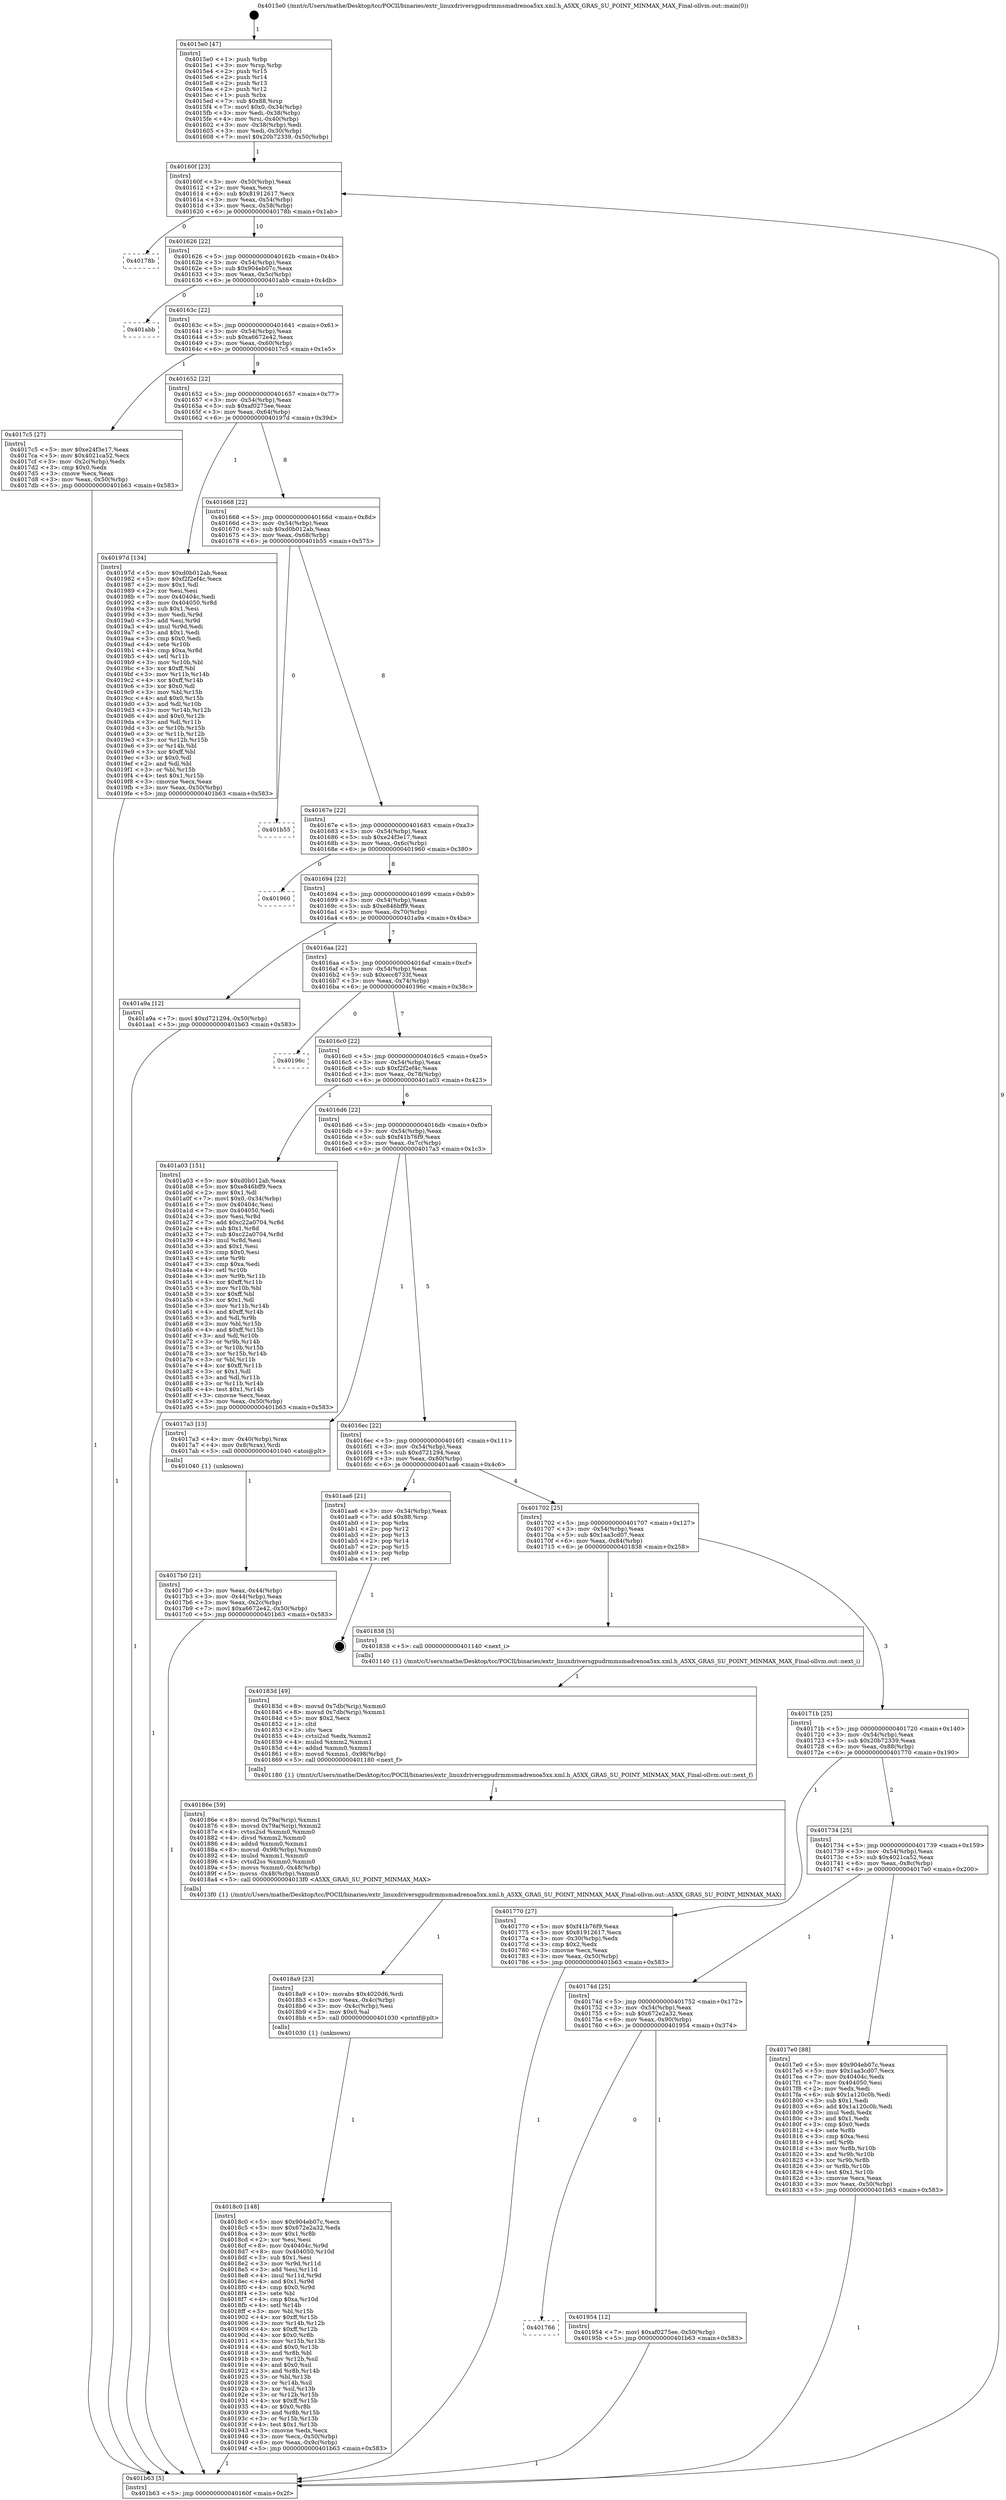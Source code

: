 digraph "0x4015e0" {
  label = "0x4015e0 (/mnt/c/Users/mathe/Desktop/tcc/POCII/binaries/extr_linuxdriversgpudrmmsmadrenoa5xx.xml.h_A5XX_GRAS_SU_POINT_MINMAX_MAX_Final-ollvm.out::main(0))"
  labelloc = "t"
  node[shape=record]

  Entry [label="",width=0.3,height=0.3,shape=circle,fillcolor=black,style=filled]
  "0x40160f" [label="{
     0x40160f [23]\l
     | [instrs]\l
     &nbsp;&nbsp;0x40160f \<+3\>: mov -0x50(%rbp),%eax\l
     &nbsp;&nbsp;0x401612 \<+2\>: mov %eax,%ecx\l
     &nbsp;&nbsp;0x401614 \<+6\>: sub $0x81912617,%ecx\l
     &nbsp;&nbsp;0x40161a \<+3\>: mov %eax,-0x54(%rbp)\l
     &nbsp;&nbsp;0x40161d \<+3\>: mov %ecx,-0x58(%rbp)\l
     &nbsp;&nbsp;0x401620 \<+6\>: je 000000000040178b \<main+0x1ab\>\l
  }"]
  "0x40178b" [label="{
     0x40178b\l
  }", style=dashed]
  "0x401626" [label="{
     0x401626 [22]\l
     | [instrs]\l
     &nbsp;&nbsp;0x401626 \<+5\>: jmp 000000000040162b \<main+0x4b\>\l
     &nbsp;&nbsp;0x40162b \<+3\>: mov -0x54(%rbp),%eax\l
     &nbsp;&nbsp;0x40162e \<+5\>: sub $0x904eb07c,%eax\l
     &nbsp;&nbsp;0x401633 \<+3\>: mov %eax,-0x5c(%rbp)\l
     &nbsp;&nbsp;0x401636 \<+6\>: je 0000000000401abb \<main+0x4db\>\l
  }"]
  Exit [label="",width=0.3,height=0.3,shape=circle,fillcolor=black,style=filled,peripheries=2]
  "0x401abb" [label="{
     0x401abb\l
  }", style=dashed]
  "0x40163c" [label="{
     0x40163c [22]\l
     | [instrs]\l
     &nbsp;&nbsp;0x40163c \<+5\>: jmp 0000000000401641 \<main+0x61\>\l
     &nbsp;&nbsp;0x401641 \<+3\>: mov -0x54(%rbp),%eax\l
     &nbsp;&nbsp;0x401644 \<+5\>: sub $0xa6672e42,%eax\l
     &nbsp;&nbsp;0x401649 \<+3\>: mov %eax,-0x60(%rbp)\l
     &nbsp;&nbsp;0x40164c \<+6\>: je 00000000004017c5 \<main+0x1e5\>\l
  }"]
  "0x401766" [label="{
     0x401766\l
  }", style=dashed]
  "0x4017c5" [label="{
     0x4017c5 [27]\l
     | [instrs]\l
     &nbsp;&nbsp;0x4017c5 \<+5\>: mov $0xe24f3e17,%eax\l
     &nbsp;&nbsp;0x4017ca \<+5\>: mov $0x4021ca52,%ecx\l
     &nbsp;&nbsp;0x4017cf \<+3\>: mov -0x2c(%rbp),%edx\l
     &nbsp;&nbsp;0x4017d2 \<+3\>: cmp $0x0,%edx\l
     &nbsp;&nbsp;0x4017d5 \<+3\>: cmove %ecx,%eax\l
     &nbsp;&nbsp;0x4017d8 \<+3\>: mov %eax,-0x50(%rbp)\l
     &nbsp;&nbsp;0x4017db \<+5\>: jmp 0000000000401b63 \<main+0x583\>\l
  }"]
  "0x401652" [label="{
     0x401652 [22]\l
     | [instrs]\l
     &nbsp;&nbsp;0x401652 \<+5\>: jmp 0000000000401657 \<main+0x77\>\l
     &nbsp;&nbsp;0x401657 \<+3\>: mov -0x54(%rbp),%eax\l
     &nbsp;&nbsp;0x40165a \<+5\>: sub $0xaf0275ee,%eax\l
     &nbsp;&nbsp;0x40165f \<+3\>: mov %eax,-0x64(%rbp)\l
     &nbsp;&nbsp;0x401662 \<+6\>: je 000000000040197d \<main+0x39d\>\l
  }"]
  "0x401954" [label="{
     0x401954 [12]\l
     | [instrs]\l
     &nbsp;&nbsp;0x401954 \<+7\>: movl $0xaf0275ee,-0x50(%rbp)\l
     &nbsp;&nbsp;0x40195b \<+5\>: jmp 0000000000401b63 \<main+0x583\>\l
  }"]
  "0x40197d" [label="{
     0x40197d [134]\l
     | [instrs]\l
     &nbsp;&nbsp;0x40197d \<+5\>: mov $0xd0b012ab,%eax\l
     &nbsp;&nbsp;0x401982 \<+5\>: mov $0xf2f2ef4c,%ecx\l
     &nbsp;&nbsp;0x401987 \<+2\>: mov $0x1,%dl\l
     &nbsp;&nbsp;0x401989 \<+2\>: xor %esi,%esi\l
     &nbsp;&nbsp;0x40198b \<+7\>: mov 0x40404c,%edi\l
     &nbsp;&nbsp;0x401992 \<+8\>: mov 0x404050,%r8d\l
     &nbsp;&nbsp;0x40199a \<+3\>: sub $0x1,%esi\l
     &nbsp;&nbsp;0x40199d \<+3\>: mov %edi,%r9d\l
     &nbsp;&nbsp;0x4019a0 \<+3\>: add %esi,%r9d\l
     &nbsp;&nbsp;0x4019a3 \<+4\>: imul %r9d,%edi\l
     &nbsp;&nbsp;0x4019a7 \<+3\>: and $0x1,%edi\l
     &nbsp;&nbsp;0x4019aa \<+3\>: cmp $0x0,%edi\l
     &nbsp;&nbsp;0x4019ad \<+4\>: sete %r10b\l
     &nbsp;&nbsp;0x4019b1 \<+4\>: cmp $0xa,%r8d\l
     &nbsp;&nbsp;0x4019b5 \<+4\>: setl %r11b\l
     &nbsp;&nbsp;0x4019b9 \<+3\>: mov %r10b,%bl\l
     &nbsp;&nbsp;0x4019bc \<+3\>: xor $0xff,%bl\l
     &nbsp;&nbsp;0x4019bf \<+3\>: mov %r11b,%r14b\l
     &nbsp;&nbsp;0x4019c2 \<+4\>: xor $0xff,%r14b\l
     &nbsp;&nbsp;0x4019c6 \<+3\>: xor $0x0,%dl\l
     &nbsp;&nbsp;0x4019c9 \<+3\>: mov %bl,%r15b\l
     &nbsp;&nbsp;0x4019cc \<+4\>: and $0x0,%r15b\l
     &nbsp;&nbsp;0x4019d0 \<+3\>: and %dl,%r10b\l
     &nbsp;&nbsp;0x4019d3 \<+3\>: mov %r14b,%r12b\l
     &nbsp;&nbsp;0x4019d6 \<+4\>: and $0x0,%r12b\l
     &nbsp;&nbsp;0x4019da \<+3\>: and %dl,%r11b\l
     &nbsp;&nbsp;0x4019dd \<+3\>: or %r10b,%r15b\l
     &nbsp;&nbsp;0x4019e0 \<+3\>: or %r11b,%r12b\l
     &nbsp;&nbsp;0x4019e3 \<+3\>: xor %r12b,%r15b\l
     &nbsp;&nbsp;0x4019e6 \<+3\>: or %r14b,%bl\l
     &nbsp;&nbsp;0x4019e9 \<+3\>: xor $0xff,%bl\l
     &nbsp;&nbsp;0x4019ec \<+3\>: or $0x0,%dl\l
     &nbsp;&nbsp;0x4019ef \<+2\>: and %dl,%bl\l
     &nbsp;&nbsp;0x4019f1 \<+3\>: or %bl,%r15b\l
     &nbsp;&nbsp;0x4019f4 \<+4\>: test $0x1,%r15b\l
     &nbsp;&nbsp;0x4019f8 \<+3\>: cmovne %ecx,%eax\l
     &nbsp;&nbsp;0x4019fb \<+3\>: mov %eax,-0x50(%rbp)\l
     &nbsp;&nbsp;0x4019fe \<+5\>: jmp 0000000000401b63 \<main+0x583\>\l
  }"]
  "0x401668" [label="{
     0x401668 [22]\l
     | [instrs]\l
     &nbsp;&nbsp;0x401668 \<+5\>: jmp 000000000040166d \<main+0x8d\>\l
     &nbsp;&nbsp;0x40166d \<+3\>: mov -0x54(%rbp),%eax\l
     &nbsp;&nbsp;0x401670 \<+5\>: sub $0xd0b012ab,%eax\l
     &nbsp;&nbsp;0x401675 \<+3\>: mov %eax,-0x68(%rbp)\l
     &nbsp;&nbsp;0x401678 \<+6\>: je 0000000000401b55 \<main+0x575\>\l
  }"]
  "0x4018c0" [label="{
     0x4018c0 [148]\l
     | [instrs]\l
     &nbsp;&nbsp;0x4018c0 \<+5\>: mov $0x904eb07c,%ecx\l
     &nbsp;&nbsp;0x4018c5 \<+5\>: mov $0x672e2a32,%edx\l
     &nbsp;&nbsp;0x4018ca \<+3\>: mov $0x1,%r8b\l
     &nbsp;&nbsp;0x4018cd \<+2\>: xor %esi,%esi\l
     &nbsp;&nbsp;0x4018cf \<+8\>: mov 0x40404c,%r9d\l
     &nbsp;&nbsp;0x4018d7 \<+8\>: mov 0x404050,%r10d\l
     &nbsp;&nbsp;0x4018df \<+3\>: sub $0x1,%esi\l
     &nbsp;&nbsp;0x4018e2 \<+3\>: mov %r9d,%r11d\l
     &nbsp;&nbsp;0x4018e5 \<+3\>: add %esi,%r11d\l
     &nbsp;&nbsp;0x4018e8 \<+4\>: imul %r11d,%r9d\l
     &nbsp;&nbsp;0x4018ec \<+4\>: and $0x1,%r9d\l
     &nbsp;&nbsp;0x4018f0 \<+4\>: cmp $0x0,%r9d\l
     &nbsp;&nbsp;0x4018f4 \<+3\>: sete %bl\l
     &nbsp;&nbsp;0x4018f7 \<+4\>: cmp $0xa,%r10d\l
     &nbsp;&nbsp;0x4018fb \<+4\>: setl %r14b\l
     &nbsp;&nbsp;0x4018ff \<+3\>: mov %bl,%r15b\l
     &nbsp;&nbsp;0x401902 \<+4\>: xor $0xff,%r15b\l
     &nbsp;&nbsp;0x401906 \<+3\>: mov %r14b,%r12b\l
     &nbsp;&nbsp;0x401909 \<+4\>: xor $0xff,%r12b\l
     &nbsp;&nbsp;0x40190d \<+4\>: xor $0x0,%r8b\l
     &nbsp;&nbsp;0x401911 \<+3\>: mov %r15b,%r13b\l
     &nbsp;&nbsp;0x401914 \<+4\>: and $0x0,%r13b\l
     &nbsp;&nbsp;0x401918 \<+3\>: and %r8b,%bl\l
     &nbsp;&nbsp;0x40191b \<+3\>: mov %r12b,%sil\l
     &nbsp;&nbsp;0x40191e \<+4\>: and $0x0,%sil\l
     &nbsp;&nbsp;0x401922 \<+3\>: and %r8b,%r14b\l
     &nbsp;&nbsp;0x401925 \<+3\>: or %bl,%r13b\l
     &nbsp;&nbsp;0x401928 \<+3\>: or %r14b,%sil\l
     &nbsp;&nbsp;0x40192b \<+3\>: xor %sil,%r13b\l
     &nbsp;&nbsp;0x40192e \<+3\>: or %r12b,%r15b\l
     &nbsp;&nbsp;0x401931 \<+4\>: xor $0xff,%r15b\l
     &nbsp;&nbsp;0x401935 \<+4\>: or $0x0,%r8b\l
     &nbsp;&nbsp;0x401939 \<+3\>: and %r8b,%r15b\l
     &nbsp;&nbsp;0x40193c \<+3\>: or %r15b,%r13b\l
     &nbsp;&nbsp;0x40193f \<+4\>: test $0x1,%r13b\l
     &nbsp;&nbsp;0x401943 \<+3\>: cmovne %edx,%ecx\l
     &nbsp;&nbsp;0x401946 \<+3\>: mov %ecx,-0x50(%rbp)\l
     &nbsp;&nbsp;0x401949 \<+6\>: mov %eax,-0x9c(%rbp)\l
     &nbsp;&nbsp;0x40194f \<+5\>: jmp 0000000000401b63 \<main+0x583\>\l
  }"]
  "0x401b55" [label="{
     0x401b55\l
  }", style=dashed]
  "0x40167e" [label="{
     0x40167e [22]\l
     | [instrs]\l
     &nbsp;&nbsp;0x40167e \<+5\>: jmp 0000000000401683 \<main+0xa3\>\l
     &nbsp;&nbsp;0x401683 \<+3\>: mov -0x54(%rbp),%eax\l
     &nbsp;&nbsp;0x401686 \<+5\>: sub $0xe24f3e17,%eax\l
     &nbsp;&nbsp;0x40168b \<+3\>: mov %eax,-0x6c(%rbp)\l
     &nbsp;&nbsp;0x40168e \<+6\>: je 0000000000401960 \<main+0x380\>\l
  }"]
  "0x4018a9" [label="{
     0x4018a9 [23]\l
     | [instrs]\l
     &nbsp;&nbsp;0x4018a9 \<+10\>: movabs $0x4020d6,%rdi\l
     &nbsp;&nbsp;0x4018b3 \<+3\>: mov %eax,-0x4c(%rbp)\l
     &nbsp;&nbsp;0x4018b6 \<+3\>: mov -0x4c(%rbp),%esi\l
     &nbsp;&nbsp;0x4018b9 \<+2\>: mov $0x0,%al\l
     &nbsp;&nbsp;0x4018bb \<+5\>: call 0000000000401030 \<printf@plt\>\l
     | [calls]\l
     &nbsp;&nbsp;0x401030 \{1\} (unknown)\l
  }"]
  "0x401960" [label="{
     0x401960\l
  }", style=dashed]
  "0x401694" [label="{
     0x401694 [22]\l
     | [instrs]\l
     &nbsp;&nbsp;0x401694 \<+5\>: jmp 0000000000401699 \<main+0xb9\>\l
     &nbsp;&nbsp;0x401699 \<+3\>: mov -0x54(%rbp),%eax\l
     &nbsp;&nbsp;0x40169c \<+5\>: sub $0xe846bff9,%eax\l
     &nbsp;&nbsp;0x4016a1 \<+3\>: mov %eax,-0x70(%rbp)\l
     &nbsp;&nbsp;0x4016a4 \<+6\>: je 0000000000401a9a \<main+0x4ba\>\l
  }"]
  "0x40186e" [label="{
     0x40186e [59]\l
     | [instrs]\l
     &nbsp;&nbsp;0x40186e \<+8\>: movsd 0x79a(%rip),%xmm1\l
     &nbsp;&nbsp;0x401876 \<+8\>: movsd 0x79a(%rip),%xmm2\l
     &nbsp;&nbsp;0x40187e \<+4\>: cvtss2sd %xmm0,%xmm0\l
     &nbsp;&nbsp;0x401882 \<+4\>: divsd %xmm2,%xmm0\l
     &nbsp;&nbsp;0x401886 \<+4\>: addsd %xmm0,%xmm1\l
     &nbsp;&nbsp;0x40188a \<+8\>: movsd -0x98(%rbp),%xmm0\l
     &nbsp;&nbsp;0x401892 \<+4\>: mulsd %xmm1,%xmm0\l
     &nbsp;&nbsp;0x401896 \<+4\>: cvtsd2ss %xmm0,%xmm0\l
     &nbsp;&nbsp;0x40189a \<+5\>: movss %xmm0,-0x48(%rbp)\l
     &nbsp;&nbsp;0x40189f \<+5\>: movss -0x48(%rbp),%xmm0\l
     &nbsp;&nbsp;0x4018a4 \<+5\>: call 00000000004013f0 \<A5XX_GRAS_SU_POINT_MINMAX_MAX\>\l
     | [calls]\l
     &nbsp;&nbsp;0x4013f0 \{1\} (/mnt/c/Users/mathe/Desktop/tcc/POCII/binaries/extr_linuxdriversgpudrmmsmadrenoa5xx.xml.h_A5XX_GRAS_SU_POINT_MINMAX_MAX_Final-ollvm.out::A5XX_GRAS_SU_POINT_MINMAX_MAX)\l
  }"]
  "0x401a9a" [label="{
     0x401a9a [12]\l
     | [instrs]\l
     &nbsp;&nbsp;0x401a9a \<+7\>: movl $0xd721294,-0x50(%rbp)\l
     &nbsp;&nbsp;0x401aa1 \<+5\>: jmp 0000000000401b63 \<main+0x583\>\l
  }"]
  "0x4016aa" [label="{
     0x4016aa [22]\l
     | [instrs]\l
     &nbsp;&nbsp;0x4016aa \<+5\>: jmp 00000000004016af \<main+0xcf\>\l
     &nbsp;&nbsp;0x4016af \<+3\>: mov -0x54(%rbp),%eax\l
     &nbsp;&nbsp;0x4016b2 \<+5\>: sub $0xecc8733f,%eax\l
     &nbsp;&nbsp;0x4016b7 \<+3\>: mov %eax,-0x74(%rbp)\l
     &nbsp;&nbsp;0x4016ba \<+6\>: je 000000000040196c \<main+0x38c\>\l
  }"]
  "0x40183d" [label="{
     0x40183d [49]\l
     | [instrs]\l
     &nbsp;&nbsp;0x40183d \<+8\>: movsd 0x7db(%rip),%xmm0\l
     &nbsp;&nbsp;0x401845 \<+8\>: movsd 0x7db(%rip),%xmm1\l
     &nbsp;&nbsp;0x40184d \<+5\>: mov $0x2,%ecx\l
     &nbsp;&nbsp;0x401852 \<+1\>: cltd\l
     &nbsp;&nbsp;0x401853 \<+2\>: idiv %ecx\l
     &nbsp;&nbsp;0x401855 \<+4\>: cvtsi2sd %edx,%xmm2\l
     &nbsp;&nbsp;0x401859 \<+4\>: mulsd %xmm2,%xmm1\l
     &nbsp;&nbsp;0x40185d \<+4\>: addsd %xmm0,%xmm1\l
     &nbsp;&nbsp;0x401861 \<+8\>: movsd %xmm1,-0x98(%rbp)\l
     &nbsp;&nbsp;0x401869 \<+5\>: call 0000000000401180 \<next_f\>\l
     | [calls]\l
     &nbsp;&nbsp;0x401180 \{1\} (/mnt/c/Users/mathe/Desktop/tcc/POCII/binaries/extr_linuxdriversgpudrmmsmadrenoa5xx.xml.h_A5XX_GRAS_SU_POINT_MINMAX_MAX_Final-ollvm.out::next_f)\l
  }"]
  "0x40196c" [label="{
     0x40196c\l
  }", style=dashed]
  "0x4016c0" [label="{
     0x4016c0 [22]\l
     | [instrs]\l
     &nbsp;&nbsp;0x4016c0 \<+5\>: jmp 00000000004016c5 \<main+0xe5\>\l
     &nbsp;&nbsp;0x4016c5 \<+3\>: mov -0x54(%rbp),%eax\l
     &nbsp;&nbsp;0x4016c8 \<+5\>: sub $0xf2f2ef4c,%eax\l
     &nbsp;&nbsp;0x4016cd \<+3\>: mov %eax,-0x78(%rbp)\l
     &nbsp;&nbsp;0x4016d0 \<+6\>: je 0000000000401a03 \<main+0x423\>\l
  }"]
  "0x40174d" [label="{
     0x40174d [25]\l
     | [instrs]\l
     &nbsp;&nbsp;0x40174d \<+5\>: jmp 0000000000401752 \<main+0x172\>\l
     &nbsp;&nbsp;0x401752 \<+3\>: mov -0x54(%rbp),%eax\l
     &nbsp;&nbsp;0x401755 \<+5\>: sub $0x672e2a32,%eax\l
     &nbsp;&nbsp;0x40175a \<+6\>: mov %eax,-0x90(%rbp)\l
     &nbsp;&nbsp;0x401760 \<+6\>: je 0000000000401954 \<main+0x374\>\l
  }"]
  "0x401a03" [label="{
     0x401a03 [151]\l
     | [instrs]\l
     &nbsp;&nbsp;0x401a03 \<+5\>: mov $0xd0b012ab,%eax\l
     &nbsp;&nbsp;0x401a08 \<+5\>: mov $0xe846bff9,%ecx\l
     &nbsp;&nbsp;0x401a0d \<+2\>: mov $0x1,%dl\l
     &nbsp;&nbsp;0x401a0f \<+7\>: movl $0x0,-0x34(%rbp)\l
     &nbsp;&nbsp;0x401a16 \<+7\>: mov 0x40404c,%esi\l
     &nbsp;&nbsp;0x401a1d \<+7\>: mov 0x404050,%edi\l
     &nbsp;&nbsp;0x401a24 \<+3\>: mov %esi,%r8d\l
     &nbsp;&nbsp;0x401a27 \<+7\>: add $0xc22a0704,%r8d\l
     &nbsp;&nbsp;0x401a2e \<+4\>: sub $0x1,%r8d\l
     &nbsp;&nbsp;0x401a32 \<+7\>: sub $0xc22a0704,%r8d\l
     &nbsp;&nbsp;0x401a39 \<+4\>: imul %r8d,%esi\l
     &nbsp;&nbsp;0x401a3d \<+3\>: and $0x1,%esi\l
     &nbsp;&nbsp;0x401a40 \<+3\>: cmp $0x0,%esi\l
     &nbsp;&nbsp;0x401a43 \<+4\>: sete %r9b\l
     &nbsp;&nbsp;0x401a47 \<+3\>: cmp $0xa,%edi\l
     &nbsp;&nbsp;0x401a4a \<+4\>: setl %r10b\l
     &nbsp;&nbsp;0x401a4e \<+3\>: mov %r9b,%r11b\l
     &nbsp;&nbsp;0x401a51 \<+4\>: xor $0xff,%r11b\l
     &nbsp;&nbsp;0x401a55 \<+3\>: mov %r10b,%bl\l
     &nbsp;&nbsp;0x401a58 \<+3\>: xor $0xff,%bl\l
     &nbsp;&nbsp;0x401a5b \<+3\>: xor $0x1,%dl\l
     &nbsp;&nbsp;0x401a5e \<+3\>: mov %r11b,%r14b\l
     &nbsp;&nbsp;0x401a61 \<+4\>: and $0xff,%r14b\l
     &nbsp;&nbsp;0x401a65 \<+3\>: and %dl,%r9b\l
     &nbsp;&nbsp;0x401a68 \<+3\>: mov %bl,%r15b\l
     &nbsp;&nbsp;0x401a6b \<+4\>: and $0xff,%r15b\l
     &nbsp;&nbsp;0x401a6f \<+3\>: and %dl,%r10b\l
     &nbsp;&nbsp;0x401a72 \<+3\>: or %r9b,%r14b\l
     &nbsp;&nbsp;0x401a75 \<+3\>: or %r10b,%r15b\l
     &nbsp;&nbsp;0x401a78 \<+3\>: xor %r15b,%r14b\l
     &nbsp;&nbsp;0x401a7b \<+3\>: or %bl,%r11b\l
     &nbsp;&nbsp;0x401a7e \<+4\>: xor $0xff,%r11b\l
     &nbsp;&nbsp;0x401a82 \<+3\>: or $0x1,%dl\l
     &nbsp;&nbsp;0x401a85 \<+3\>: and %dl,%r11b\l
     &nbsp;&nbsp;0x401a88 \<+3\>: or %r11b,%r14b\l
     &nbsp;&nbsp;0x401a8b \<+4\>: test $0x1,%r14b\l
     &nbsp;&nbsp;0x401a8f \<+3\>: cmovne %ecx,%eax\l
     &nbsp;&nbsp;0x401a92 \<+3\>: mov %eax,-0x50(%rbp)\l
     &nbsp;&nbsp;0x401a95 \<+5\>: jmp 0000000000401b63 \<main+0x583\>\l
  }"]
  "0x4016d6" [label="{
     0x4016d6 [22]\l
     | [instrs]\l
     &nbsp;&nbsp;0x4016d6 \<+5\>: jmp 00000000004016db \<main+0xfb\>\l
     &nbsp;&nbsp;0x4016db \<+3\>: mov -0x54(%rbp),%eax\l
     &nbsp;&nbsp;0x4016de \<+5\>: sub $0xf41b76f9,%eax\l
     &nbsp;&nbsp;0x4016e3 \<+3\>: mov %eax,-0x7c(%rbp)\l
     &nbsp;&nbsp;0x4016e6 \<+6\>: je 00000000004017a3 \<main+0x1c3\>\l
  }"]
  "0x4017e0" [label="{
     0x4017e0 [88]\l
     | [instrs]\l
     &nbsp;&nbsp;0x4017e0 \<+5\>: mov $0x904eb07c,%eax\l
     &nbsp;&nbsp;0x4017e5 \<+5\>: mov $0x1aa3cd07,%ecx\l
     &nbsp;&nbsp;0x4017ea \<+7\>: mov 0x40404c,%edx\l
     &nbsp;&nbsp;0x4017f1 \<+7\>: mov 0x404050,%esi\l
     &nbsp;&nbsp;0x4017f8 \<+2\>: mov %edx,%edi\l
     &nbsp;&nbsp;0x4017fa \<+6\>: sub $0x1a120c0b,%edi\l
     &nbsp;&nbsp;0x401800 \<+3\>: sub $0x1,%edi\l
     &nbsp;&nbsp;0x401803 \<+6\>: add $0x1a120c0b,%edi\l
     &nbsp;&nbsp;0x401809 \<+3\>: imul %edi,%edx\l
     &nbsp;&nbsp;0x40180c \<+3\>: and $0x1,%edx\l
     &nbsp;&nbsp;0x40180f \<+3\>: cmp $0x0,%edx\l
     &nbsp;&nbsp;0x401812 \<+4\>: sete %r8b\l
     &nbsp;&nbsp;0x401816 \<+3\>: cmp $0xa,%esi\l
     &nbsp;&nbsp;0x401819 \<+4\>: setl %r9b\l
     &nbsp;&nbsp;0x40181d \<+3\>: mov %r8b,%r10b\l
     &nbsp;&nbsp;0x401820 \<+3\>: and %r9b,%r10b\l
     &nbsp;&nbsp;0x401823 \<+3\>: xor %r9b,%r8b\l
     &nbsp;&nbsp;0x401826 \<+3\>: or %r8b,%r10b\l
     &nbsp;&nbsp;0x401829 \<+4\>: test $0x1,%r10b\l
     &nbsp;&nbsp;0x40182d \<+3\>: cmovne %ecx,%eax\l
     &nbsp;&nbsp;0x401830 \<+3\>: mov %eax,-0x50(%rbp)\l
     &nbsp;&nbsp;0x401833 \<+5\>: jmp 0000000000401b63 \<main+0x583\>\l
  }"]
  "0x4017a3" [label="{
     0x4017a3 [13]\l
     | [instrs]\l
     &nbsp;&nbsp;0x4017a3 \<+4\>: mov -0x40(%rbp),%rax\l
     &nbsp;&nbsp;0x4017a7 \<+4\>: mov 0x8(%rax),%rdi\l
     &nbsp;&nbsp;0x4017ab \<+5\>: call 0000000000401040 \<atoi@plt\>\l
     | [calls]\l
     &nbsp;&nbsp;0x401040 \{1\} (unknown)\l
  }"]
  "0x4016ec" [label="{
     0x4016ec [22]\l
     | [instrs]\l
     &nbsp;&nbsp;0x4016ec \<+5\>: jmp 00000000004016f1 \<main+0x111\>\l
     &nbsp;&nbsp;0x4016f1 \<+3\>: mov -0x54(%rbp),%eax\l
     &nbsp;&nbsp;0x4016f4 \<+5\>: sub $0xd721294,%eax\l
     &nbsp;&nbsp;0x4016f9 \<+3\>: mov %eax,-0x80(%rbp)\l
     &nbsp;&nbsp;0x4016fc \<+6\>: je 0000000000401aa6 \<main+0x4c6\>\l
  }"]
  "0x4017b0" [label="{
     0x4017b0 [21]\l
     | [instrs]\l
     &nbsp;&nbsp;0x4017b0 \<+3\>: mov %eax,-0x44(%rbp)\l
     &nbsp;&nbsp;0x4017b3 \<+3\>: mov -0x44(%rbp),%eax\l
     &nbsp;&nbsp;0x4017b6 \<+3\>: mov %eax,-0x2c(%rbp)\l
     &nbsp;&nbsp;0x4017b9 \<+7\>: movl $0xa6672e42,-0x50(%rbp)\l
     &nbsp;&nbsp;0x4017c0 \<+5\>: jmp 0000000000401b63 \<main+0x583\>\l
  }"]
  "0x401aa6" [label="{
     0x401aa6 [21]\l
     | [instrs]\l
     &nbsp;&nbsp;0x401aa6 \<+3\>: mov -0x34(%rbp),%eax\l
     &nbsp;&nbsp;0x401aa9 \<+7\>: add $0x88,%rsp\l
     &nbsp;&nbsp;0x401ab0 \<+1\>: pop %rbx\l
     &nbsp;&nbsp;0x401ab1 \<+2\>: pop %r12\l
     &nbsp;&nbsp;0x401ab3 \<+2\>: pop %r13\l
     &nbsp;&nbsp;0x401ab5 \<+2\>: pop %r14\l
     &nbsp;&nbsp;0x401ab7 \<+2\>: pop %r15\l
     &nbsp;&nbsp;0x401ab9 \<+1\>: pop %rbp\l
     &nbsp;&nbsp;0x401aba \<+1\>: ret\l
  }"]
  "0x401702" [label="{
     0x401702 [25]\l
     | [instrs]\l
     &nbsp;&nbsp;0x401702 \<+5\>: jmp 0000000000401707 \<main+0x127\>\l
     &nbsp;&nbsp;0x401707 \<+3\>: mov -0x54(%rbp),%eax\l
     &nbsp;&nbsp;0x40170a \<+5\>: sub $0x1aa3cd07,%eax\l
     &nbsp;&nbsp;0x40170f \<+6\>: mov %eax,-0x84(%rbp)\l
     &nbsp;&nbsp;0x401715 \<+6\>: je 0000000000401838 \<main+0x258\>\l
  }"]
  "0x4015e0" [label="{
     0x4015e0 [47]\l
     | [instrs]\l
     &nbsp;&nbsp;0x4015e0 \<+1\>: push %rbp\l
     &nbsp;&nbsp;0x4015e1 \<+3\>: mov %rsp,%rbp\l
     &nbsp;&nbsp;0x4015e4 \<+2\>: push %r15\l
     &nbsp;&nbsp;0x4015e6 \<+2\>: push %r14\l
     &nbsp;&nbsp;0x4015e8 \<+2\>: push %r13\l
     &nbsp;&nbsp;0x4015ea \<+2\>: push %r12\l
     &nbsp;&nbsp;0x4015ec \<+1\>: push %rbx\l
     &nbsp;&nbsp;0x4015ed \<+7\>: sub $0x88,%rsp\l
     &nbsp;&nbsp;0x4015f4 \<+7\>: movl $0x0,-0x34(%rbp)\l
     &nbsp;&nbsp;0x4015fb \<+3\>: mov %edi,-0x38(%rbp)\l
     &nbsp;&nbsp;0x4015fe \<+4\>: mov %rsi,-0x40(%rbp)\l
     &nbsp;&nbsp;0x401602 \<+3\>: mov -0x38(%rbp),%edi\l
     &nbsp;&nbsp;0x401605 \<+3\>: mov %edi,-0x30(%rbp)\l
     &nbsp;&nbsp;0x401608 \<+7\>: movl $0x20b72339,-0x50(%rbp)\l
  }"]
  "0x401838" [label="{
     0x401838 [5]\l
     | [instrs]\l
     &nbsp;&nbsp;0x401838 \<+5\>: call 0000000000401140 \<next_i\>\l
     | [calls]\l
     &nbsp;&nbsp;0x401140 \{1\} (/mnt/c/Users/mathe/Desktop/tcc/POCII/binaries/extr_linuxdriversgpudrmmsmadrenoa5xx.xml.h_A5XX_GRAS_SU_POINT_MINMAX_MAX_Final-ollvm.out::next_i)\l
  }"]
  "0x40171b" [label="{
     0x40171b [25]\l
     | [instrs]\l
     &nbsp;&nbsp;0x40171b \<+5\>: jmp 0000000000401720 \<main+0x140\>\l
     &nbsp;&nbsp;0x401720 \<+3\>: mov -0x54(%rbp),%eax\l
     &nbsp;&nbsp;0x401723 \<+5\>: sub $0x20b72339,%eax\l
     &nbsp;&nbsp;0x401728 \<+6\>: mov %eax,-0x88(%rbp)\l
     &nbsp;&nbsp;0x40172e \<+6\>: je 0000000000401770 \<main+0x190\>\l
  }"]
  "0x401b63" [label="{
     0x401b63 [5]\l
     | [instrs]\l
     &nbsp;&nbsp;0x401b63 \<+5\>: jmp 000000000040160f \<main+0x2f\>\l
  }"]
  "0x401770" [label="{
     0x401770 [27]\l
     | [instrs]\l
     &nbsp;&nbsp;0x401770 \<+5\>: mov $0xf41b76f9,%eax\l
     &nbsp;&nbsp;0x401775 \<+5\>: mov $0x81912617,%ecx\l
     &nbsp;&nbsp;0x40177a \<+3\>: mov -0x30(%rbp),%edx\l
     &nbsp;&nbsp;0x40177d \<+3\>: cmp $0x2,%edx\l
     &nbsp;&nbsp;0x401780 \<+3\>: cmovne %ecx,%eax\l
     &nbsp;&nbsp;0x401783 \<+3\>: mov %eax,-0x50(%rbp)\l
     &nbsp;&nbsp;0x401786 \<+5\>: jmp 0000000000401b63 \<main+0x583\>\l
  }"]
  "0x401734" [label="{
     0x401734 [25]\l
     | [instrs]\l
     &nbsp;&nbsp;0x401734 \<+5\>: jmp 0000000000401739 \<main+0x159\>\l
     &nbsp;&nbsp;0x401739 \<+3\>: mov -0x54(%rbp),%eax\l
     &nbsp;&nbsp;0x40173c \<+5\>: sub $0x4021ca52,%eax\l
     &nbsp;&nbsp;0x401741 \<+6\>: mov %eax,-0x8c(%rbp)\l
     &nbsp;&nbsp;0x401747 \<+6\>: je 00000000004017e0 \<main+0x200\>\l
  }"]
  Entry -> "0x4015e0" [label=" 1"]
  "0x40160f" -> "0x40178b" [label=" 0"]
  "0x40160f" -> "0x401626" [label=" 10"]
  "0x401aa6" -> Exit [label=" 1"]
  "0x401626" -> "0x401abb" [label=" 0"]
  "0x401626" -> "0x40163c" [label=" 10"]
  "0x401a9a" -> "0x401b63" [label=" 1"]
  "0x40163c" -> "0x4017c5" [label=" 1"]
  "0x40163c" -> "0x401652" [label=" 9"]
  "0x401a03" -> "0x401b63" [label=" 1"]
  "0x401652" -> "0x40197d" [label=" 1"]
  "0x401652" -> "0x401668" [label=" 8"]
  "0x40197d" -> "0x401b63" [label=" 1"]
  "0x401668" -> "0x401b55" [label=" 0"]
  "0x401668" -> "0x40167e" [label=" 8"]
  "0x40174d" -> "0x401766" [label=" 0"]
  "0x40167e" -> "0x401960" [label=" 0"]
  "0x40167e" -> "0x401694" [label=" 8"]
  "0x40174d" -> "0x401954" [label=" 1"]
  "0x401694" -> "0x401a9a" [label=" 1"]
  "0x401694" -> "0x4016aa" [label=" 7"]
  "0x401954" -> "0x401b63" [label=" 1"]
  "0x4016aa" -> "0x40196c" [label=" 0"]
  "0x4016aa" -> "0x4016c0" [label=" 7"]
  "0x4018c0" -> "0x401b63" [label=" 1"]
  "0x4016c0" -> "0x401a03" [label=" 1"]
  "0x4016c0" -> "0x4016d6" [label=" 6"]
  "0x4018a9" -> "0x4018c0" [label=" 1"]
  "0x4016d6" -> "0x4017a3" [label=" 1"]
  "0x4016d6" -> "0x4016ec" [label=" 5"]
  "0x40186e" -> "0x4018a9" [label=" 1"]
  "0x4016ec" -> "0x401aa6" [label=" 1"]
  "0x4016ec" -> "0x401702" [label=" 4"]
  "0x401838" -> "0x40183d" [label=" 1"]
  "0x401702" -> "0x401838" [label=" 1"]
  "0x401702" -> "0x40171b" [label=" 3"]
  "0x4017e0" -> "0x401b63" [label=" 1"]
  "0x40171b" -> "0x401770" [label=" 1"]
  "0x40171b" -> "0x401734" [label=" 2"]
  "0x401770" -> "0x401b63" [label=" 1"]
  "0x4015e0" -> "0x40160f" [label=" 1"]
  "0x401b63" -> "0x40160f" [label=" 9"]
  "0x4017a3" -> "0x4017b0" [label=" 1"]
  "0x4017b0" -> "0x401b63" [label=" 1"]
  "0x4017c5" -> "0x401b63" [label=" 1"]
  "0x40183d" -> "0x40186e" [label=" 1"]
  "0x401734" -> "0x4017e0" [label=" 1"]
  "0x401734" -> "0x40174d" [label=" 1"]
}
